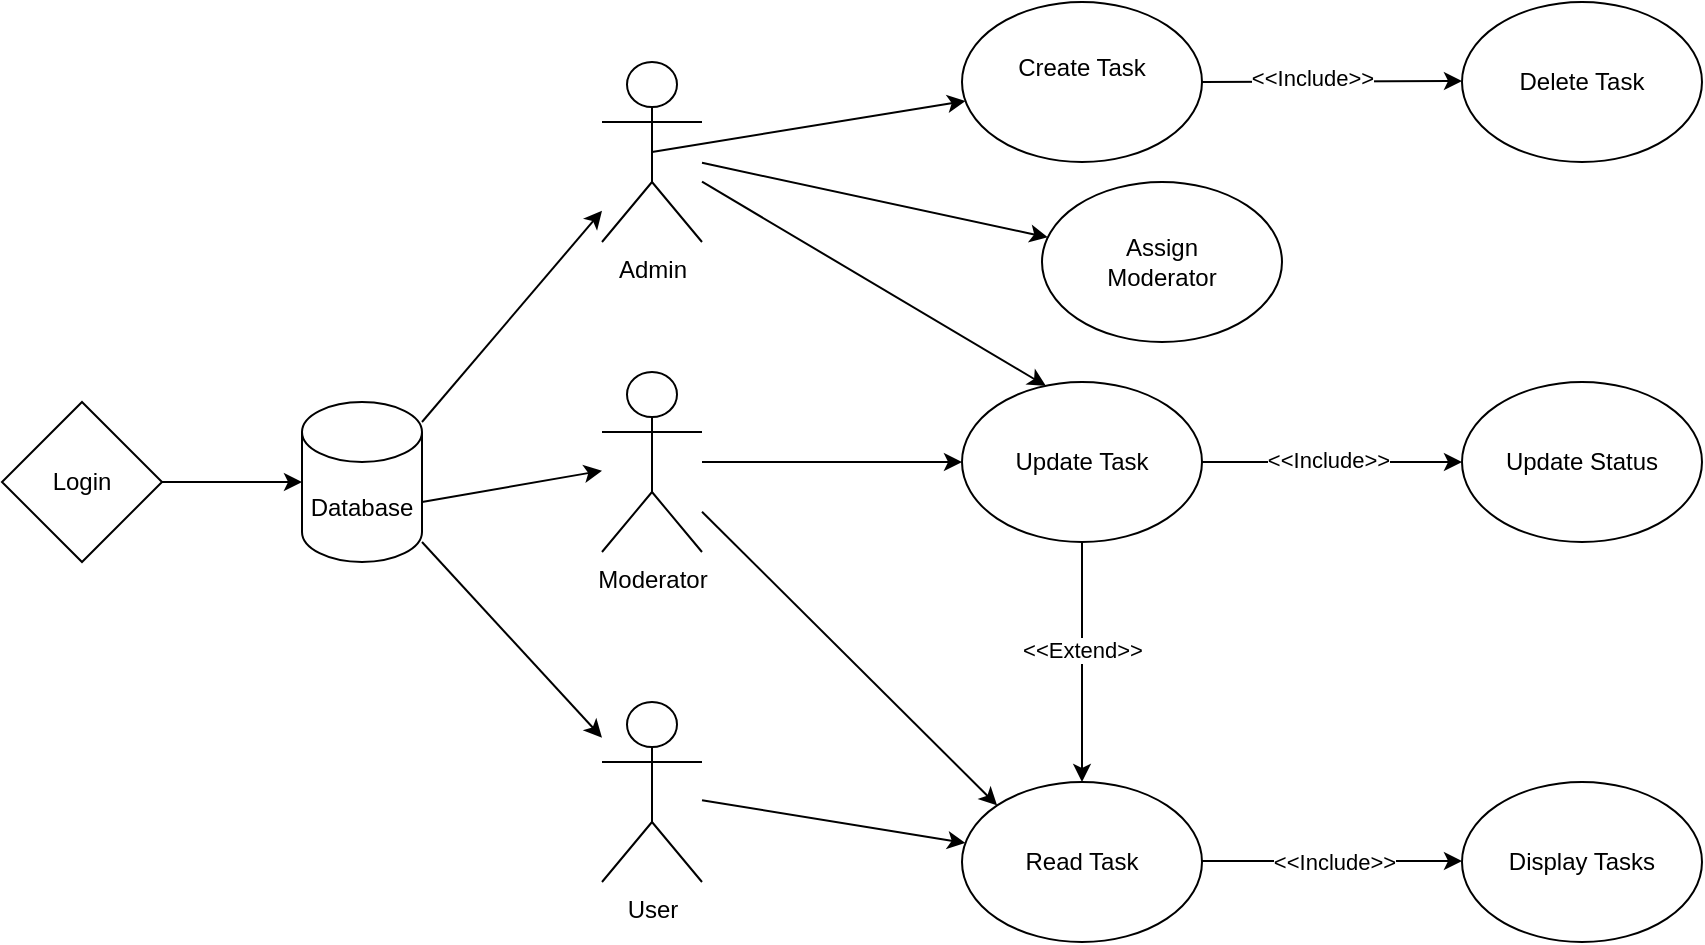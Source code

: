 <mxfile version="24.4.0" type="device">
  <diagram id="R2lEEEUBdFMjLlhIrx00" name="Page-1">
    <mxGraphModel dx="1418" dy="828" grid="1" gridSize="10" guides="1" tooltips="1" connect="1" arrows="1" fold="1" page="1" pageScale="1" pageWidth="850" pageHeight="1100" math="0" shadow="0" extFonts="Permanent Marker^https://fonts.googleapis.com/css?family=Permanent+Marker">
      <root>
        <mxCell id="0" />
        <mxCell id="1" parent="0" />
        <mxCell id="uKN07VkThjU0G4ws2m-Y-1" value="Admin" style="shape=umlActor;verticalLabelPosition=bottom;verticalAlign=top;html=1;outlineConnect=0;" parent="1" vertex="1">
          <mxGeometry x="300" y="40" width="50" height="90" as="geometry" />
        </mxCell>
        <mxCell id="uKN07VkThjU0G4ws2m-Y-2" value="User" style="shape=umlActor;verticalLabelPosition=bottom;verticalAlign=top;html=1;outlineConnect=0;" parent="1" vertex="1">
          <mxGeometry x="300" y="360" width="50" height="90" as="geometry" />
        </mxCell>
        <mxCell id="uKN07VkThjU0G4ws2m-Y-4" value="Moderator&lt;div&gt;&lt;br&gt;&lt;/div&gt;" style="shape=umlActor;verticalLabelPosition=bottom;verticalAlign=top;html=1;outlineConnect=0;" parent="1" vertex="1">
          <mxGeometry x="300" y="195" width="50" height="90" as="geometry" />
        </mxCell>
        <mxCell id="uKN07VkThjU0G4ws2m-Y-5" value="" style="endArrow=classic;html=1;rounded=0;exitX=0.5;exitY=0.5;exitDx=0;exitDy=0;exitPerimeter=0;" parent="1" source="uKN07VkThjU0G4ws2m-Y-1" target="uKN07VkThjU0G4ws2m-Y-6" edge="1">
          <mxGeometry width="50" height="50" relative="1" as="geometry">
            <mxPoint x="350" y="90" as="sourcePoint" />
            <mxPoint x="540" y="50" as="targetPoint" />
          </mxGeometry>
        </mxCell>
        <mxCell id="uKN07VkThjU0G4ws2m-Y-6" value="Create Task&lt;div&gt;&lt;br&gt;&lt;/div&gt;" style="ellipse;whiteSpace=wrap;html=1;" parent="1" vertex="1">
          <mxGeometry x="480" y="10" width="120" height="80" as="geometry" />
        </mxCell>
        <mxCell id="uKN07VkThjU0G4ws2m-Y-12" value="Read Task" style="ellipse;whiteSpace=wrap;html=1;" parent="1" vertex="1">
          <mxGeometry x="480" y="400" width="120" height="80" as="geometry" />
        </mxCell>
        <mxCell id="uKN07VkThjU0G4ws2m-Y-13" value="" style="endArrow=classic;html=1;rounded=0;entryX=0;entryY=0;entryDx=0;entryDy=0;" parent="1" source="uKN07VkThjU0G4ws2m-Y-4" target="uKN07VkThjU0G4ws2m-Y-12" edge="1">
          <mxGeometry width="50" height="50" relative="1" as="geometry">
            <mxPoint x="356.92" y="267.35" as="sourcePoint" />
            <mxPoint x="479.999" y="239.999" as="targetPoint" />
          </mxGeometry>
        </mxCell>
        <mxCell id="uKN07VkThjU0G4ws2m-Y-15" value="" style="endArrow=classic;html=1;rounded=0;" parent="1" source="uKN07VkThjU0G4ws2m-Y-2" target="uKN07VkThjU0G4ws2m-Y-12" edge="1">
          <mxGeometry width="50" height="50" relative="1" as="geometry">
            <mxPoint x="360" y="410" as="sourcePoint" />
            <mxPoint x="410" y="360" as="targetPoint" />
          </mxGeometry>
        </mxCell>
        <mxCell id="uKN07VkThjU0G4ws2m-Y-28" style="edgeStyle=orthogonalEdgeStyle;rounded=0;orthogonalLoop=1;jettySize=auto;html=1;exitX=1;exitY=0.5;exitDx=0;exitDy=0;" parent="1" source="uKN07VkThjU0G4ws2m-Y-16" target="uKN07VkThjU0G4ws2m-Y-29" edge="1">
          <mxGeometry relative="1" as="geometry">
            <mxPoint x="730" y="240" as="targetPoint" />
          </mxGeometry>
        </mxCell>
        <mxCell id="uKN07VkThjU0G4ws2m-Y-30" value="&amp;lt;&amp;lt;Include&amp;gt;&amp;gt;" style="edgeLabel;html=1;align=center;verticalAlign=middle;resizable=0;points=[];" parent="uKN07VkThjU0G4ws2m-Y-28" vertex="1" connectable="0">
          <mxGeometry x="-0.031" y="1" relative="1" as="geometry">
            <mxPoint as="offset" />
          </mxGeometry>
        </mxCell>
        <mxCell id="uKN07VkThjU0G4ws2m-Y-31" style="edgeStyle=orthogonalEdgeStyle;rounded=0;orthogonalLoop=1;jettySize=auto;html=1;entryX=0.5;entryY=0;entryDx=0;entryDy=0;" parent="1" source="uKN07VkThjU0G4ws2m-Y-16" target="uKN07VkThjU0G4ws2m-Y-12" edge="1">
          <mxGeometry relative="1" as="geometry" />
        </mxCell>
        <mxCell id="uKN07VkThjU0G4ws2m-Y-32" value="&amp;lt;&amp;lt;Extend&amp;gt;&amp;gt;" style="edgeLabel;html=1;align=center;verticalAlign=middle;resizable=0;points=[];" parent="uKN07VkThjU0G4ws2m-Y-31" vertex="1" connectable="0">
          <mxGeometry x="-0.1" relative="1" as="geometry">
            <mxPoint as="offset" />
          </mxGeometry>
        </mxCell>
        <mxCell id="uKN07VkThjU0G4ws2m-Y-16" value="Update Task" style="ellipse;whiteSpace=wrap;html=1;" parent="1" vertex="1">
          <mxGeometry x="480" y="200" width="120" height="80" as="geometry" />
        </mxCell>
        <mxCell id="uKN07VkThjU0G4ws2m-Y-19" value="" style="endArrow=classic;html=1;rounded=0;entryX=0.35;entryY=0.025;entryDx=0;entryDy=0;entryPerimeter=0;" parent="1" source="uKN07VkThjU0G4ws2m-Y-1" target="uKN07VkThjU0G4ws2m-Y-16" edge="1">
          <mxGeometry width="50" height="50" relative="1" as="geometry">
            <mxPoint x="340" y="90" as="sourcePoint" />
            <mxPoint x="460" y="100" as="targetPoint" />
          </mxGeometry>
        </mxCell>
        <mxCell id="uKN07VkThjU0G4ws2m-Y-20" value="" style="endArrow=classic;html=1;rounded=0;entryX=0;entryY=0.5;entryDx=0;entryDy=0;" parent="1" source="uKN07VkThjU0G4ws2m-Y-4" target="uKN07VkThjU0G4ws2m-Y-16" edge="1">
          <mxGeometry width="50" height="50" relative="1" as="geometry">
            <mxPoint x="350" y="250" as="sourcePoint" />
            <mxPoint x="400" y="200" as="targetPoint" />
          </mxGeometry>
        </mxCell>
        <mxCell id="uKN07VkThjU0G4ws2m-Y-21" value="" style="endArrow=classic;html=1;rounded=0;" parent="1" edge="1">
          <mxGeometry width="50" height="50" relative="1" as="geometry">
            <mxPoint x="600" y="50" as="sourcePoint" />
            <mxPoint x="730" y="49.5" as="targetPoint" />
          </mxGeometry>
        </mxCell>
        <mxCell id="uKN07VkThjU0G4ws2m-Y-22" value="&amp;lt;&amp;lt;Include&amp;gt;&amp;gt;" style="edgeLabel;html=1;align=center;verticalAlign=middle;resizable=0;points=[];" parent="uKN07VkThjU0G4ws2m-Y-21" vertex="1" connectable="0">
          <mxGeometry x="-0.154" y="2" relative="1" as="geometry">
            <mxPoint as="offset" />
          </mxGeometry>
        </mxCell>
        <mxCell id="uKN07VkThjU0G4ws2m-Y-23" value="Delete Task" style="ellipse;whiteSpace=wrap;html=1;" parent="1" vertex="1">
          <mxGeometry x="730" y="10" width="120" height="80" as="geometry" />
        </mxCell>
        <mxCell id="uKN07VkThjU0G4ws2m-Y-24" value="" style="endArrow=classic;html=1;rounded=0;" parent="1" edge="1">
          <mxGeometry width="50" height="50" relative="1" as="geometry">
            <mxPoint x="600" y="439.5" as="sourcePoint" />
            <mxPoint x="730" y="439.5" as="targetPoint" />
          </mxGeometry>
        </mxCell>
        <mxCell id="uKN07VkThjU0G4ws2m-Y-26" value="&amp;lt;&amp;lt;Include&amp;gt;&amp;gt;" style="edgeLabel;html=1;align=center;verticalAlign=middle;resizable=0;points=[];" parent="uKN07VkThjU0G4ws2m-Y-24" vertex="1" connectable="0">
          <mxGeometry x="0.015" relative="1" as="geometry">
            <mxPoint as="offset" />
          </mxGeometry>
        </mxCell>
        <mxCell id="uKN07VkThjU0G4ws2m-Y-25" value="Display Tasks" style="ellipse;whiteSpace=wrap;html=1;" parent="1" vertex="1">
          <mxGeometry x="730" y="400" width="120" height="80" as="geometry" />
        </mxCell>
        <mxCell id="uKN07VkThjU0G4ws2m-Y-29" value="Update Status" style="ellipse;whiteSpace=wrap;html=1;" parent="1" vertex="1">
          <mxGeometry x="730" y="200" width="120" height="80" as="geometry" />
        </mxCell>
        <mxCell id="uKN07VkThjU0G4ws2m-Y-36" value="Assign&lt;div&gt;Moderator&lt;/div&gt;" style="ellipse;whiteSpace=wrap;html=1;" parent="1" vertex="1">
          <mxGeometry x="520" y="100" width="120" height="80" as="geometry" />
        </mxCell>
        <mxCell id="uKN07VkThjU0G4ws2m-Y-37" value="" style="endArrow=classic;html=1;rounded=0;" parent="1" source="uKN07VkThjU0G4ws2m-Y-1" target="uKN07VkThjU0G4ws2m-Y-36" edge="1">
          <mxGeometry width="50" height="50" relative="1" as="geometry">
            <mxPoint x="470" y="180" as="sourcePoint" />
            <mxPoint x="520" y="130" as="targetPoint" />
          </mxGeometry>
        </mxCell>
        <mxCell id="koijxho163A6dsgjwY2z-1" value="Database" style="shape=cylinder3;whiteSpace=wrap;html=1;boundedLbl=1;backgroundOutline=1;size=15;" vertex="1" parent="1">
          <mxGeometry x="150" y="210" width="60" height="80" as="geometry" />
        </mxCell>
        <mxCell id="koijxho163A6dsgjwY2z-2" value="" style="endArrow=classic;html=1;rounded=0;" edge="1" parent="1" target="uKN07VkThjU0G4ws2m-Y-4">
          <mxGeometry width="50" height="50" relative="1" as="geometry">
            <mxPoint x="210" y="260" as="sourcePoint" />
            <mxPoint x="260" y="210" as="targetPoint" />
          </mxGeometry>
        </mxCell>
        <mxCell id="koijxho163A6dsgjwY2z-3" value="" style="endArrow=classic;html=1;rounded=0;" edge="1" parent="1" target="uKN07VkThjU0G4ws2m-Y-1">
          <mxGeometry width="50" height="50" relative="1" as="geometry">
            <mxPoint x="210" y="220" as="sourcePoint" />
            <mxPoint x="260" y="170" as="targetPoint" />
          </mxGeometry>
        </mxCell>
        <mxCell id="koijxho163A6dsgjwY2z-4" value="" style="endArrow=classic;html=1;rounded=0;" edge="1" parent="1" target="uKN07VkThjU0G4ws2m-Y-2">
          <mxGeometry width="50" height="50" relative="1" as="geometry">
            <mxPoint x="210" y="280" as="sourcePoint" />
            <mxPoint x="260" y="230" as="targetPoint" />
          </mxGeometry>
        </mxCell>
        <mxCell id="koijxho163A6dsgjwY2z-5" value="Login" style="rhombus;whiteSpace=wrap;html=1;" vertex="1" parent="1">
          <mxGeometry y="210" width="80" height="80" as="geometry" />
        </mxCell>
        <mxCell id="koijxho163A6dsgjwY2z-6" value="" style="endArrow=classic;html=1;rounded=0;entryX=0;entryY=0.5;entryDx=0;entryDy=0;entryPerimeter=0;" edge="1" parent="1" target="koijxho163A6dsgjwY2z-1">
          <mxGeometry width="50" height="50" relative="1" as="geometry">
            <mxPoint x="80" y="250" as="sourcePoint" />
            <mxPoint x="130" y="200" as="targetPoint" />
          </mxGeometry>
        </mxCell>
      </root>
    </mxGraphModel>
  </diagram>
</mxfile>
